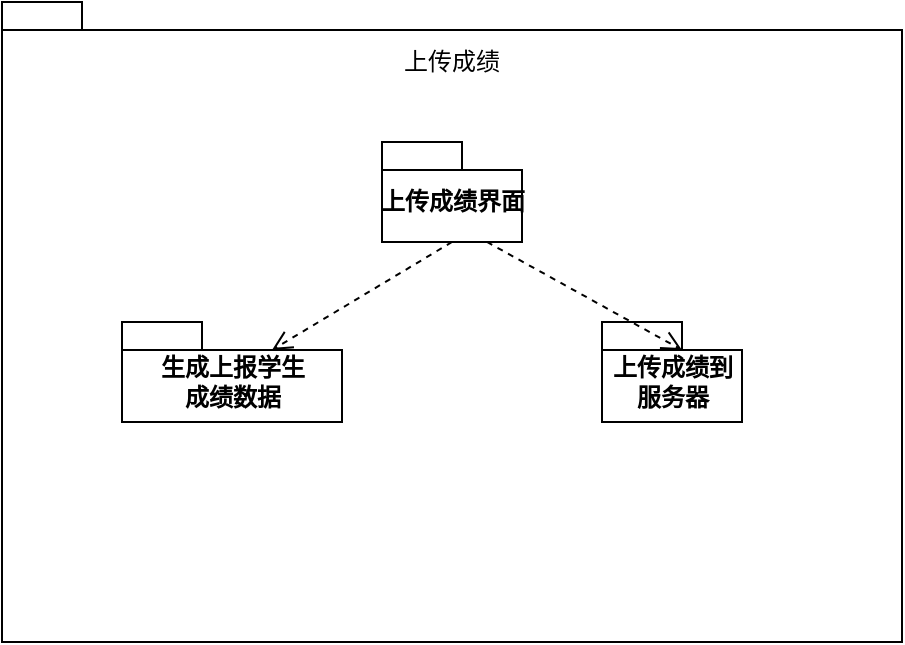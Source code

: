 <mxfile version="10.6.7" type="github"><diagram id="m_DprwII5M-_tx1crMKy" name="第 1 页"><mxGraphModel dx="914" dy="621" grid="1" gridSize="10" guides="1" tooltips="1" connect="1" arrows="1" fold="1" page="1" pageScale="1" pageWidth="827" pageHeight="1169" math="0" shadow="0"><root><mxCell id="0"/><mxCell id="1" parent="0"/><mxCell id="zADDC3r9CMaDlOTuapLL-1" value="" style="shape=folder;fontStyle=1;spacingTop=10;tabWidth=40;tabHeight=14;tabPosition=left;html=1;" vertex="1" parent="1"><mxGeometry x="220" y="200" width="450" height="320" as="geometry"/></mxCell><mxCell id="zADDC3r9CMaDlOTuapLL-2" value="上传成绩" style="text;html=1;strokeColor=none;fillColor=none;align=center;verticalAlign=middle;whiteSpace=wrap;rounded=0;" vertex="1" parent="1"><mxGeometry x="420" y="220" width="50" height="20" as="geometry"/></mxCell><mxCell id="zADDC3r9CMaDlOTuapLL-3" value="上传成绩界面" style="shape=folder;fontStyle=1;spacingTop=10;tabWidth=40;tabHeight=14;tabPosition=left;html=1;" vertex="1" parent="1"><mxGeometry x="410" y="270" width="70" height="50" as="geometry"/></mxCell><mxCell id="zADDC3r9CMaDlOTuapLL-4" value="生成上报学生&lt;br&gt;成绩数据" style="shape=folder;fontStyle=1;spacingTop=10;tabWidth=40;tabHeight=14;tabPosition=left;html=1;" vertex="1" parent="1"><mxGeometry x="280" y="360" width="110" height="50" as="geometry"/></mxCell><mxCell id="zADDC3r9CMaDlOTuapLL-5" value="上传成绩到&lt;br&gt;服务器&lt;br&gt;" style="shape=folder;fontStyle=1;spacingTop=10;tabWidth=40;tabHeight=14;tabPosition=left;html=1;" vertex="1" parent="1"><mxGeometry x="520" y="360" width="70" height="50" as="geometry"/></mxCell><mxCell id="zADDC3r9CMaDlOTuapLL-6" value="" style="html=1;verticalAlign=bottom;endArrow=open;dashed=1;endSize=8;exitX=0.5;exitY=1;exitDx=0;exitDy=0;exitPerimeter=0;entryX=0;entryY=0;entryDx=75;entryDy=14;entryPerimeter=0;" edge="1" parent="1" source="zADDC3r9CMaDlOTuapLL-3" target="zADDC3r9CMaDlOTuapLL-4"><mxGeometry relative="1" as="geometry"><mxPoint x="470" y="350" as="sourcePoint"/><mxPoint x="390" y="350" as="targetPoint"/></mxGeometry></mxCell><mxCell id="zADDC3r9CMaDlOTuapLL-7" value="" style="html=1;verticalAlign=bottom;endArrow=open;dashed=1;endSize=8;exitX=0.75;exitY=1;exitDx=0;exitDy=0;exitPerimeter=0;entryX=0;entryY=0;entryDx=40;entryDy=14;entryPerimeter=0;" edge="1" parent="1" source="zADDC3r9CMaDlOTuapLL-3" target="zADDC3r9CMaDlOTuapLL-5"><mxGeometry x="-0.103" y="28" relative="1" as="geometry"><mxPoint x="500" y="370" as="sourcePoint"/><mxPoint x="420" y="370" as="targetPoint"/><mxPoint as="offset"/></mxGeometry></mxCell></root></mxGraphModel></diagram></mxfile>